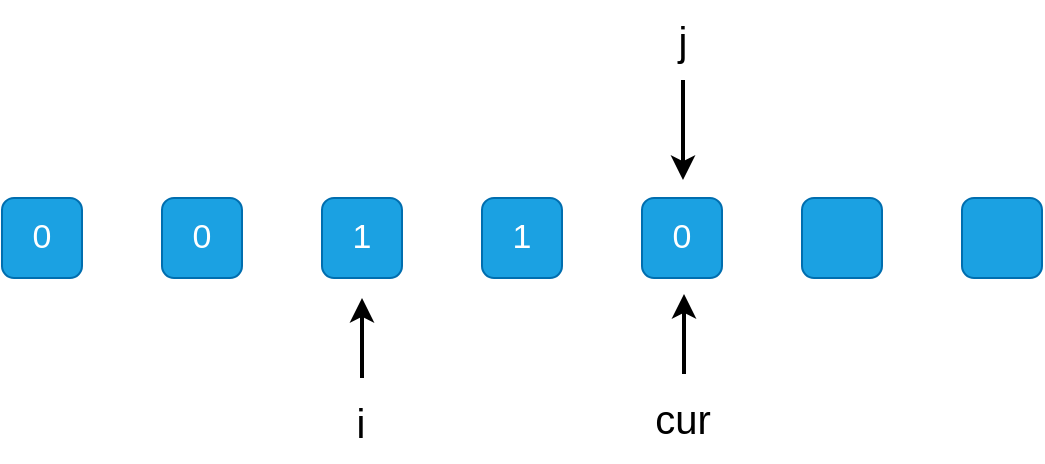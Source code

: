 <mxfile version="20.8.16" type="device" pages="3"><diagram name="第 1 页" id="5X-9fstnUbVp0spN-t3i"><mxGraphModel dx="839" dy="561" grid="1" gridSize="10" guides="1" tooltips="1" connect="1" arrows="1" fold="1" page="1" pageScale="1" pageWidth="850" pageHeight="1100" math="0" shadow="0"><root><mxCell id="0"/><mxCell id="1" parent="0"/><mxCell id="bxfK1Ss7dwUmgoQNWdTx-1" value="&lt;font style=&quot;font-size: 17px;&quot;&gt;0&lt;/font&gt;" style="whiteSpace=wrap;html=1;aspect=fixed;fillColor=#1ba1e2;fontColor=#ffffff;strokeColor=#006EAF;rounded=1;fontSize=17;" vertex="1" parent="1"><mxGeometry x="180" y="240" width="40" height="40" as="geometry"/></mxCell><mxCell id="bxfK1Ss7dwUmgoQNWdTx-2" value="0" style="whiteSpace=wrap;html=1;aspect=fixed;fillColor=#1ba1e2;fontColor=#ffffff;strokeColor=#006EAF;rounded=1;fontSize=17;" vertex="1" parent="1"><mxGeometry x="260" y="240" width="40" height="40" as="geometry"/></mxCell><mxCell id="bxfK1Ss7dwUmgoQNWdTx-3" value="1" style="whiteSpace=wrap;html=1;aspect=fixed;fillColor=#1ba1e2;fontColor=#ffffff;strokeColor=#006EAF;rounded=1;fontSize=17;" vertex="1" parent="1"><mxGeometry x="340" y="240" width="40" height="40" as="geometry"/></mxCell><mxCell id="bxfK1Ss7dwUmgoQNWdTx-4" value="1" style="whiteSpace=wrap;html=1;aspect=fixed;fillColor=#1ba1e2;fontColor=#ffffff;strokeColor=#006EAF;rounded=1;fontSize=17;" vertex="1" parent="1"><mxGeometry x="420" y="240" width="40" height="40" as="geometry"/></mxCell><mxCell id="bxfK1Ss7dwUmgoQNWdTx-5" value="0" style="whiteSpace=wrap;html=1;aspect=fixed;fillColor=#1ba1e2;fontColor=#ffffff;strokeColor=#006EAF;rounded=1;fontSize=17;" vertex="1" parent="1"><mxGeometry x="500" y="240" width="40" height="40" as="geometry"/></mxCell><mxCell id="bxfK1Ss7dwUmgoQNWdTx-6" value="" style="whiteSpace=wrap;html=1;aspect=fixed;fillColor=#1ba1e2;fontColor=#ffffff;strokeColor=#006EAF;rounded=1;fontSize=17;" vertex="1" parent="1"><mxGeometry x="580" y="240" width="40" height="40" as="geometry"/></mxCell><mxCell id="bxfK1Ss7dwUmgoQNWdTx-7" value="" style="whiteSpace=wrap;html=1;aspect=fixed;fillColor=#1ba1e2;fontColor=#ffffff;strokeColor=#006EAF;rounded=1;fontSize=17;" vertex="1" parent="1"><mxGeometry x="660" y="240" width="40" height="40" as="geometry"/></mxCell><mxCell id="bxfK1Ss7dwUmgoQNWdTx-8" value="" style="endArrow=classic;html=1;rounded=0;fontSize=17;strokeWidth=2;" edge="1" parent="1"><mxGeometry width="50" height="50" relative="1" as="geometry"><mxPoint x="360" y="330" as="sourcePoint"/><mxPoint x="360" y="290" as="targetPoint"/></mxGeometry></mxCell><mxCell id="bxfK1Ss7dwUmgoQNWdTx-9" value="i" style="text;html=1;align=center;verticalAlign=middle;resizable=0;points=[];autosize=1;strokeColor=none;fillColor=none;fontSize=20;" vertex="1" parent="1"><mxGeometry x="344" y="332" width="30" height="40" as="geometry"/></mxCell><mxCell id="bxfK1Ss7dwUmgoQNWdTx-10" value="" style="endArrow=classic;html=1;rounded=0;fontSize=17;strokeWidth=2;" edge="1" parent="1"><mxGeometry width="50" height="50" relative="1" as="geometry"><mxPoint x="520.5" y="181" as="sourcePoint"/><mxPoint x="520.5" y="231" as="targetPoint"/></mxGeometry></mxCell><mxCell id="bxfK1Ss7dwUmgoQNWdTx-11" value="j" style="text;html=1;align=center;verticalAlign=middle;resizable=0;points=[];autosize=1;strokeColor=none;fillColor=none;fontSize=20;" vertex="1" parent="1"><mxGeometry x="505" y="141" width="30" height="40" as="geometry"/></mxCell><mxCell id="bxfK1Ss7dwUmgoQNWdTx-12" value="" style="endArrow=classic;html=1;rounded=0;fontSize=17;strokeWidth=2;" edge="1" parent="1"><mxGeometry width="50" height="50" relative="1" as="geometry"><mxPoint x="521" y="328" as="sourcePoint"/><mxPoint x="521" y="288" as="targetPoint"/></mxGeometry></mxCell><mxCell id="bxfK1Ss7dwUmgoQNWdTx-13" value="cur" style="text;html=1;align=center;verticalAlign=middle;resizable=0;points=[];autosize=1;strokeColor=none;fillColor=none;fontSize=20;" vertex="1" parent="1"><mxGeometry x="495" y="330" width="50" height="40" as="geometry"/></mxCell></root></mxGraphModel></diagram><diagram id="O4R9kWYmEgrApnluSx7R" name="第 2 页"><mxGraphModel dx="839" dy="561" grid="1" gridSize="10" guides="1" tooltips="1" connect="1" arrows="1" fold="1" page="1" pageScale="1" pageWidth="850" pageHeight="1100" math="0" shadow="0"><root><mxCell id="0"/><mxCell id="1" parent="0"/><mxCell id="UKSXnok5cMQ3pR87AKM0-1" value="&lt;font style=&quot;font-size: 17px;&quot;&gt;0&lt;/font&gt;" style="whiteSpace=wrap;html=1;aspect=fixed;fillColor=#1ba1e2;fontColor=#ffffff;strokeColor=#006EAF;rounded=1;fontSize=17;" vertex="1" parent="1"><mxGeometry x="180" y="240" width="40" height="40" as="geometry"/></mxCell><mxCell id="UKSXnok5cMQ3pR87AKM0-2" value="0" style="whiteSpace=wrap;html=1;aspect=fixed;fillColor=#1ba1e2;fontColor=#ffffff;strokeColor=#006EAF;rounded=1;fontSize=17;" vertex="1" parent="1"><mxGeometry x="260" y="240" width="40" height="40" as="geometry"/></mxCell><mxCell id="UKSXnok5cMQ3pR87AKM0-3" value="0" style="whiteSpace=wrap;html=1;aspect=fixed;fillColor=#1ba1e2;fontColor=#ffffff;strokeColor=#006EAF;rounded=1;fontSize=17;" vertex="1" parent="1"><mxGeometry x="340" y="240" width="40" height="40" as="geometry"/></mxCell><mxCell id="UKSXnok5cMQ3pR87AKM0-4" value="1" style="whiteSpace=wrap;html=1;aspect=fixed;fillColor=#1ba1e2;fontColor=#ffffff;strokeColor=#006EAF;rounded=1;fontSize=17;" vertex="1" parent="1"><mxGeometry x="420" y="240" width="40" height="40" as="geometry"/></mxCell><mxCell id="UKSXnok5cMQ3pR87AKM0-5" value="1" style="whiteSpace=wrap;html=1;aspect=fixed;fillColor=#1ba1e2;fontColor=#ffffff;strokeColor=#006EAF;rounded=1;fontSize=17;" vertex="1" parent="1"><mxGeometry x="500" y="240" width="40" height="40" as="geometry"/></mxCell><mxCell id="UKSXnok5cMQ3pR87AKM0-6" value="2" style="whiteSpace=wrap;html=1;aspect=fixed;fillColor=#1ba1e2;fontColor=#ffffff;strokeColor=#006EAF;rounded=1;fontSize=17;" vertex="1" parent="1"><mxGeometry x="580" y="240" width="40" height="40" as="geometry"/></mxCell><mxCell id="UKSXnok5cMQ3pR87AKM0-7" value="0" style="whiteSpace=wrap;html=1;aspect=fixed;fillColor=#1ba1e2;fontColor=#ffffff;strokeColor=#006EAF;rounded=1;fontSize=17;" vertex="1" parent="1"><mxGeometry x="660" y="240" width="40" height="40" as="geometry"/></mxCell><mxCell id="UKSXnok5cMQ3pR87AKM0-8" value="" style="endArrow=classic;html=1;rounded=0;fontSize=17;strokeWidth=2;" edge="1" parent="1"><mxGeometry width="50" height="50" relative="1" as="geometry"><mxPoint x="442" y="330" as="sourcePoint"/><mxPoint x="442" y="290" as="targetPoint"/></mxGeometry></mxCell><mxCell id="UKSXnok5cMQ3pR87AKM0-9" value="i" style="text;html=1;align=center;verticalAlign=middle;resizable=0;points=[];autosize=1;strokeColor=none;fillColor=none;fontSize=20;" vertex="1" parent="1"><mxGeometry x="426" y="332" width="30" height="40" as="geometry"/></mxCell><mxCell id="UKSXnok5cMQ3pR87AKM0-10" value="" style="endArrow=classic;html=1;rounded=0;fontSize=17;strokeWidth=2;" edge="1" parent="1"><mxGeometry width="50" height="50" relative="1" as="geometry"><mxPoint x="598.5" y="181" as="sourcePoint"/><mxPoint x="598.5" y="231" as="targetPoint"/></mxGeometry></mxCell><mxCell id="UKSXnok5cMQ3pR87AKM0-11" value="j" style="text;html=1;align=center;verticalAlign=middle;resizable=0;points=[];autosize=1;strokeColor=none;fillColor=none;fontSize=20;" vertex="1" parent="1"><mxGeometry x="583" y="141" width="30" height="40" as="geometry"/></mxCell><mxCell id="UKSXnok5cMQ3pR87AKM0-12" value="" style="endArrow=classic;html=1;rounded=0;fontSize=17;strokeWidth=2;" edge="1" parent="1"><mxGeometry width="50" height="50" relative="1" as="geometry"><mxPoint x="600" y="328" as="sourcePoint"/><mxPoint x="600" y="288" as="targetPoint"/></mxGeometry></mxCell><mxCell id="UKSXnok5cMQ3pR87AKM0-13" value="cur" style="text;html=1;align=center;verticalAlign=middle;resizable=0;points=[];autosize=1;strokeColor=none;fillColor=none;fontSize=20;" vertex="1" parent="1"><mxGeometry x="574" y="330" width="50" height="40" as="geometry"/></mxCell><mxCell id="DNDM1-CXyLFKLWyIoB_1-1" value="1" style="whiteSpace=wrap;html=1;aspect=fixed;fillColor=#1ba1e2;fontColor=#ffffff;strokeColor=#006EAF;rounded=1;fontSize=17;" vertex="1" parent="1"><mxGeometry x="740" y="240" width="40" height="40" as="geometry"/></mxCell><mxCell id="DNDM1-CXyLFKLWyIoB_1-2" value="" style="endArrow=classic;html=1;rounded=0;fontSize=17;strokeWidth=2;" edge="1" parent="1"><mxGeometry width="50" height="50" relative="1" as="geometry"><mxPoint x="760.5" y="182" as="sourcePoint"/><mxPoint x="760.5" y="232" as="targetPoint"/></mxGeometry></mxCell><mxCell id="DNDM1-CXyLFKLWyIoB_1-3" value="k" style="text;html=1;align=center;verticalAlign=middle;resizable=0;points=[];autosize=1;strokeColor=none;fillColor=none;fontSize=20;" vertex="1" parent="1"><mxGeometry x="745" y="142" width="30" height="40" as="geometry"/></mxCell></root></mxGraphModel></diagram><diagram id="P-SuGE7T_dRi4zS5adp3" name="第 3 页"><mxGraphModel dx="839" dy="561" grid="1" gridSize="10" guides="1" tooltips="1" connect="1" arrows="1" fold="1" page="1" pageScale="1" pageWidth="850" pageHeight="1100" math="0" shadow="0"><root><mxCell id="0"/><mxCell id="1" parent="0"/><mxCell id="-ejbi3Y0DAoi_EYPMZZz-1" value="&lt;font style=&quot;font-size: 17px;&quot;&gt;0&lt;/font&gt;" style="whiteSpace=wrap;html=1;aspect=fixed;fillColor=#1ba1e2;fontColor=#ffffff;strokeColor=#006EAF;rounded=1;fontSize=17;" vertex="1" parent="1"><mxGeometry x="180" y="240" width="40" height="40" as="geometry"/></mxCell><mxCell id="-ejbi3Y0DAoi_EYPMZZz-2" value="0" style="whiteSpace=wrap;html=1;aspect=fixed;fillColor=#1ba1e2;fontColor=#ffffff;strokeColor=#006EAF;rounded=1;fontSize=17;" vertex="1" parent="1"><mxGeometry x="260" y="240" width="40" height="40" as="geometry"/></mxCell><mxCell id="-ejbi3Y0DAoi_EYPMZZz-3" value="0" style="whiteSpace=wrap;html=1;aspect=fixed;fillColor=#1ba1e2;fontColor=#ffffff;strokeColor=#006EAF;rounded=1;fontSize=17;" vertex="1" parent="1"><mxGeometry x="340" y="240" width="40" height="40" as="geometry"/></mxCell><mxCell id="-ejbi3Y0DAoi_EYPMZZz-4" value="1" style="whiteSpace=wrap;html=1;aspect=fixed;fillColor=#1ba1e2;fontColor=#ffffff;strokeColor=#006EAF;rounded=1;fontSize=17;" vertex="1" parent="1"><mxGeometry x="420" y="240" width="40" height="40" as="geometry"/></mxCell><mxCell id="-ejbi3Y0DAoi_EYPMZZz-5" value="1" style="whiteSpace=wrap;html=1;aspect=fixed;fillColor=#1ba1e2;fontColor=#ffffff;strokeColor=#006EAF;rounded=1;fontSize=17;" vertex="1" parent="1"><mxGeometry x="500" y="240" width="40" height="40" as="geometry"/></mxCell><mxCell id="-ejbi3Y0DAoi_EYPMZZz-6" value="1" style="whiteSpace=wrap;html=1;aspect=fixed;fillColor=#60a917;fontColor=#ffffff;strokeColor=#2D7600;rounded=1;fontSize=17;" vertex="1" parent="1"><mxGeometry x="580" y="240" width="40" height="40" as="geometry"/></mxCell><mxCell id="-ejbi3Y0DAoi_EYPMZZz-7" value="0" style="whiteSpace=wrap;html=1;aspect=fixed;fillColor=#1ba1e2;fontColor=#ffffff;strokeColor=#006EAF;rounded=1;fontSize=17;" vertex="1" parent="1"><mxGeometry x="660" y="240" width="40" height="40" as="geometry"/></mxCell><mxCell id="-ejbi3Y0DAoi_EYPMZZz-8" value="" style="endArrow=classic;html=1;rounded=0;fontSize=17;strokeWidth=2;" edge="1" parent="1"><mxGeometry width="50" height="50" relative="1" as="geometry"><mxPoint x="442" y="330" as="sourcePoint"/><mxPoint x="442" y="290" as="targetPoint"/></mxGeometry></mxCell><mxCell id="-ejbi3Y0DAoi_EYPMZZz-9" value="i" style="text;html=1;align=center;verticalAlign=middle;resizable=0;points=[];autosize=1;strokeColor=none;fillColor=none;fontSize=20;" vertex="1" parent="1"><mxGeometry x="426" y="332" width="30" height="40" as="geometry"/></mxCell><mxCell id="-ejbi3Y0DAoi_EYPMZZz-10" value="" style="endArrow=classic;html=1;rounded=0;fontSize=17;strokeWidth=2;" edge="1" parent="1"><mxGeometry width="50" height="50" relative="1" as="geometry"><mxPoint x="598.5" y="181" as="sourcePoint"/><mxPoint x="598.5" y="231" as="targetPoint"/></mxGeometry></mxCell><mxCell id="-ejbi3Y0DAoi_EYPMZZz-11" value="j" style="text;html=1;align=center;verticalAlign=middle;resizable=0;points=[];autosize=1;strokeColor=none;fillColor=none;fontSize=20;" vertex="1" parent="1"><mxGeometry x="583" y="141" width="30" height="40" as="geometry"/></mxCell><mxCell id="-ejbi3Y0DAoi_EYPMZZz-12" value="" style="endArrow=classic;html=1;rounded=0;fontSize=17;strokeWidth=2;" edge="1" parent="1"><mxGeometry width="50" height="50" relative="1" as="geometry"><mxPoint x="600" y="328" as="sourcePoint"/><mxPoint x="600" y="288" as="targetPoint"/></mxGeometry></mxCell><mxCell id="-ejbi3Y0DAoi_EYPMZZz-13" value="cur" style="text;html=1;align=center;verticalAlign=middle;resizable=0;points=[];autosize=1;strokeColor=none;fillColor=none;fontSize=20;" vertex="1" parent="1"><mxGeometry x="574" y="330" width="50" height="40" as="geometry"/></mxCell><mxCell id="-ejbi3Y0DAoi_EYPMZZz-14" value="2" style="whiteSpace=wrap;html=1;aspect=fixed;fillColor=#60a917;fontColor=#ffffff;strokeColor=#2D7600;rounded=1;fontSize=17;" vertex="1" parent="1"><mxGeometry x="740" y="240" width="40" height="40" as="geometry"/></mxCell><mxCell id="-ejbi3Y0DAoi_EYPMZZz-15" value="" style="endArrow=classic;html=1;rounded=0;fontSize=17;strokeWidth=2;" edge="1" parent="1"><mxGeometry width="50" height="50" relative="1" as="geometry"><mxPoint x="679.5" y="182" as="sourcePoint"/><mxPoint x="679.5" y="232" as="targetPoint"/></mxGeometry></mxCell><mxCell id="-ejbi3Y0DAoi_EYPMZZz-16" value="k" style="text;html=1;align=center;verticalAlign=middle;resizable=0;points=[];autosize=1;strokeColor=none;fillColor=none;fontSize=20;" vertex="1" parent="1"><mxGeometry x="664" y="142" width="30" height="40" as="geometry"/></mxCell></root></mxGraphModel></diagram></mxfile>